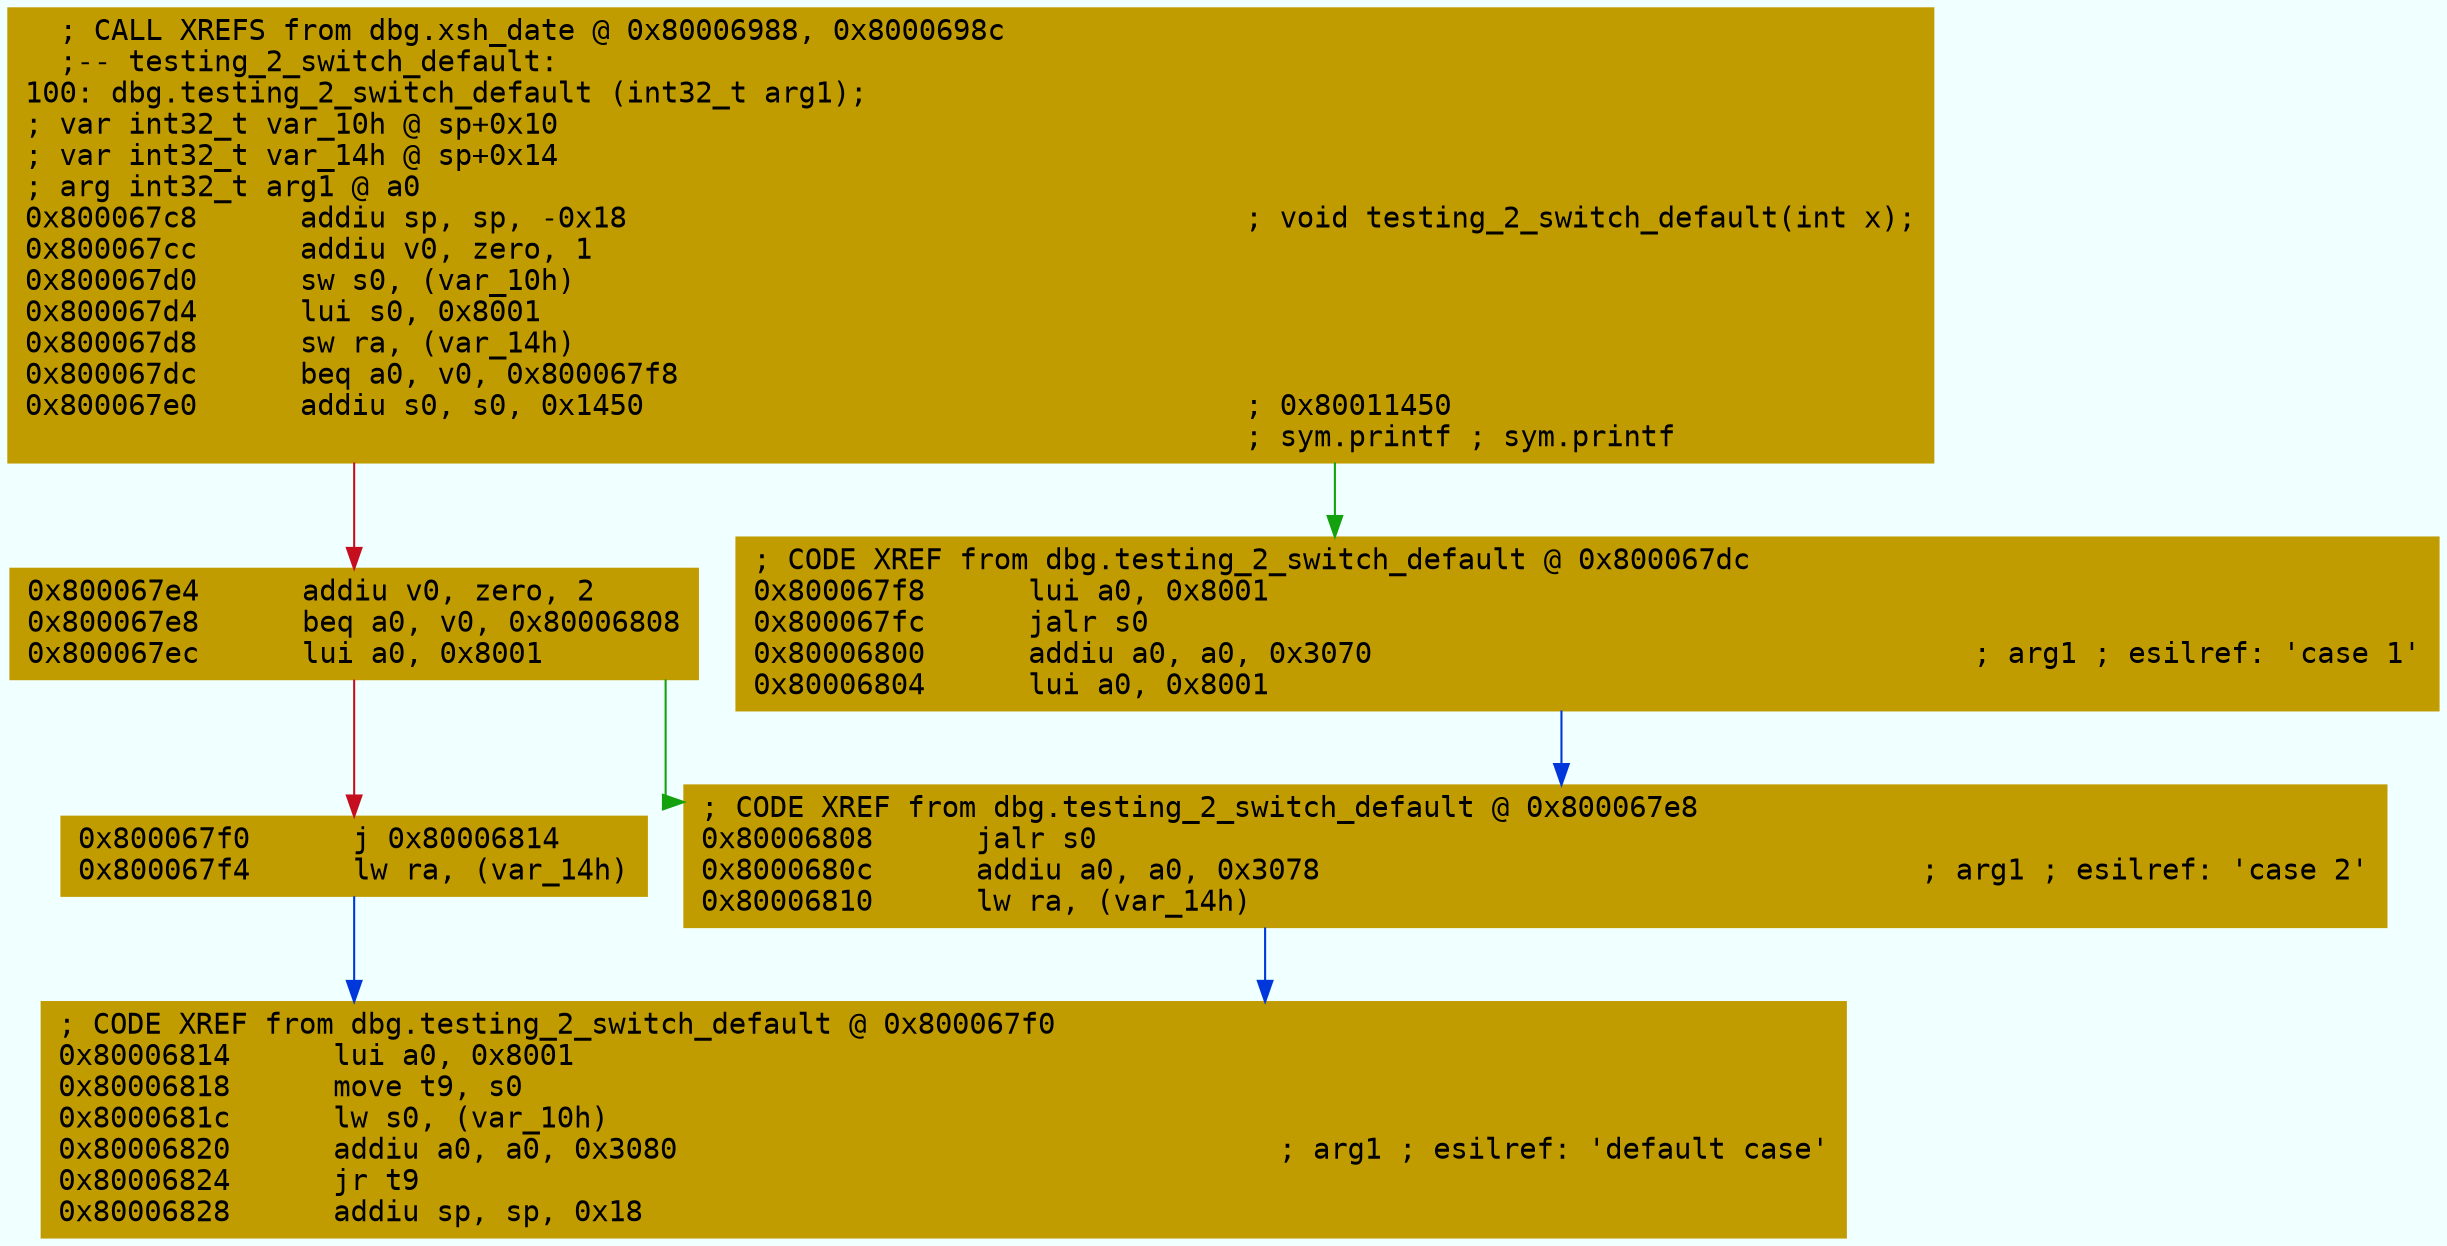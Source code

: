 digraph code {
	graph [bgcolor=azure fontsize=8 fontname="Courier" splines="ortho"];
	node [fillcolor=gray style=filled shape=box];
	edge [arrowhead="normal"];
	"0x800067c8" [URL="dbg.testing_2_switch_default/0x800067c8", fillcolor="#c19c00",color="#c19c00", fontname="Courier",label="  ; CALL XREFS from dbg.xsh_date @ 0x80006988, 0x8000698c\l  ;-- testing_2_switch_default:\l100: dbg.testing_2_switch_default (int32_t arg1);\l; var int32_t var_10h @ sp+0x10\l; var int32_t var_14h @ sp+0x14\l; arg int32_t arg1 @ a0\l0x800067c8      addiu sp, sp, -0x18                                    ; void testing_2_switch_default(int x);\l0x800067cc      addiu v0, zero, 1\l0x800067d0      sw s0, (var_10h)\l0x800067d4      lui s0, 0x8001\l0x800067d8      sw ra, (var_14h)\l0x800067dc      beq a0, v0, 0x800067f8\l0x800067e0      addiu s0, s0, 0x1450                                   ; 0x80011450\l                                                                       ; sym.printf ; sym.printf\l"]
	"0x800067e4" [URL="dbg.testing_2_switch_default/0x800067e4", fillcolor="#c19c00",color="#c19c00", fontname="Courier",label="0x800067e4      addiu v0, zero, 2\l0x800067e8      beq a0, v0, 0x80006808\l0x800067ec      lui a0, 0x8001\l"]
	"0x800067f0" [URL="dbg.testing_2_switch_default/0x800067f0", fillcolor="#c19c00",color="#c19c00", fontname="Courier",label="0x800067f0      j 0x80006814\l0x800067f4      lw ra, (var_14h)\l"]
	"0x800067f8" [URL="dbg.testing_2_switch_default/0x800067f8", fillcolor="#c19c00",color="#c19c00", fontname="Courier",label="; CODE XREF from dbg.testing_2_switch_default @ 0x800067dc\l0x800067f8      lui a0, 0x8001\l0x800067fc      jalr s0\l0x80006800      addiu a0, a0, 0x3070                                   ; arg1 ; esilref: 'case 1'\l0x80006804      lui a0, 0x8001\l"]
	"0x80006808" [URL="dbg.testing_2_switch_default/0x80006808", fillcolor="#c19c00",color="#c19c00", fontname="Courier",label="; CODE XREF from dbg.testing_2_switch_default @ 0x800067e8\l0x80006808      jalr s0\l0x8000680c      addiu a0, a0, 0x3078                                   ; arg1 ; esilref: 'case 2'\l0x80006810      lw ra, (var_14h)\l"]
	"0x80006814" [URL="dbg.testing_2_switch_default/0x80006814", fillcolor="#c19c00",color="#c19c00", fontname="Courier",label="; CODE XREF from dbg.testing_2_switch_default @ 0x800067f0\l0x80006814      lui a0, 0x8001\l0x80006818      move t9, s0\l0x8000681c      lw s0, (var_10h)\l0x80006820      addiu a0, a0, 0x3080                                   ; arg1 ; esilref: 'default case'\l0x80006824      jr t9\l0x80006828      addiu sp, sp, 0x18\l"]
        "0x800067c8" -> "0x800067f8" [color="#13a10e"];
        "0x800067c8" -> "0x800067e4" [color="#c50f1f"];
        "0x800067e4" -> "0x80006808" [color="#13a10e"];
        "0x800067e4" -> "0x800067f0" [color="#c50f1f"];
        "0x800067f0" -> "0x80006814" [color="#0037da"];
        "0x800067f8" -> "0x80006808" [color="#0037da"];
        "0x80006808" -> "0x80006814" [color="#0037da"];
}
